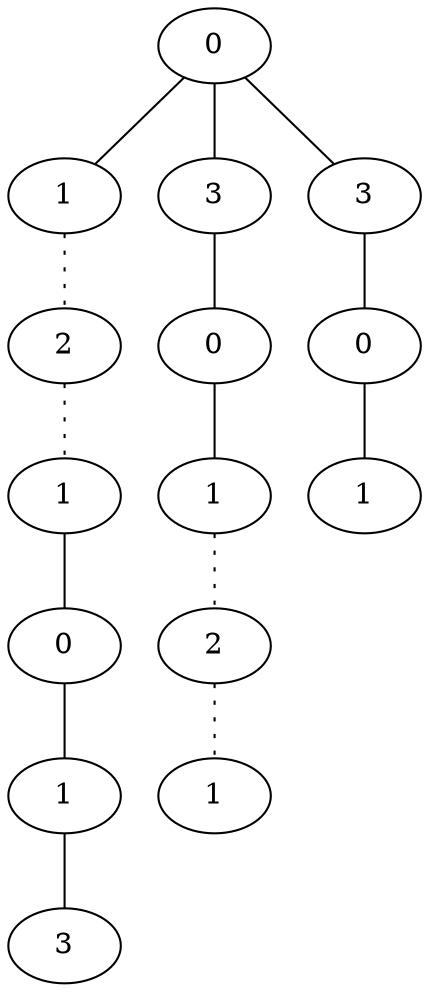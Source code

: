 graph {
a0[label=0];
a1[label=1];
a2[label=2];
a3[label=1];
a4[label=0];
a5[label=1];
a6[label=3];
a7[label=3];
a8[label=0];
a9[label=1];
a10[label=2];
a11[label=1];
a12[label=3];
a13[label=0];
a14[label=1];
a0 -- a1;
a0 -- a7;
a0 -- a12;
a1 -- a2 [style=dotted];
a2 -- a3 [style=dotted];
a3 -- a4;
a4 -- a5;
a5 -- a6;
a7 -- a8;
a8 -- a9;
a9 -- a10 [style=dotted];
a10 -- a11 [style=dotted];
a12 -- a13;
a13 -- a14;
}
